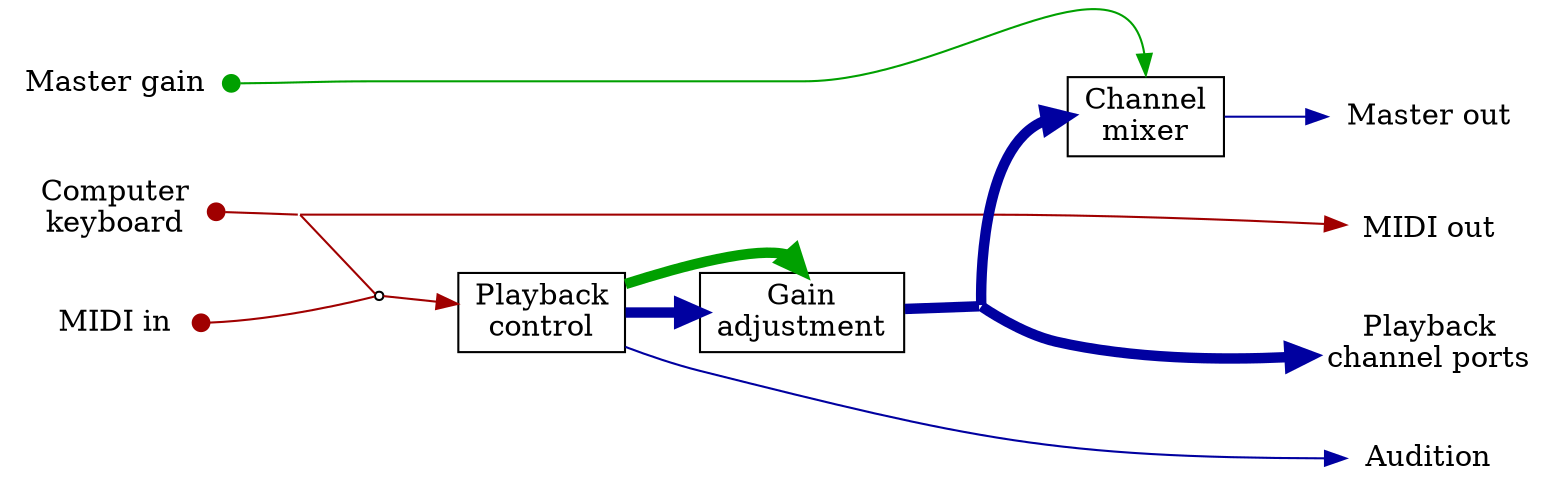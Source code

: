 digraph "signalflow"
	{
	rankdir="LR"
	node[shape="box"];
	edge[color="#a00000"]
	"Computer\nkeyboard"[shape=none]
	"Computer\nkeyboard"->junction_2[arrowhead=none,arrowtail=dot,dir=both]
	"junction_2"->"MIDI out"
	"junction_2"->"junction_0"[arrowhead=none]
	"MIDI in"->junction_0[style=invis]
	dummy_0->"MIDI out"[style=invis]
	"MIDI out":w[shape=none]
	"MIDI in":e->junction_0[arrowhead=none,arrowtail=dot,dir=both]
	"MIDI in"[shape=none]
	"junction_0"->"Playback\ncontrol"
	"Playback\ncontrol"->"Gain\nadjustment":w[penwidth = 5,color="#0000a0"]
	"Audition"[shape=none]
	"Playback\ncontrol"->"Audition":w[color="#0000a0"]
	"Playback\ncontrol"->"Gain\nadjustment":n[penwidth = 5,color="#00a000"]
	"Gain\nadjustment"->"junction_1"[penwidth = 5,color="#0000a0",arrowhead=none]
	"junction_1"->"Channel\nmixer":w[penwidth = 5,color="#0000a0"]
	"junction_1"->"Playback\nchannel ports"[penwidth = 5,color="#0000a0"]
	"junction_1"->dummy_0[style=invis]
	dummy_0->"Playback\nchannel ports"[style=invis]
	dummy_0->"Audition"[style=invis]
	dummy_0[style=invis,width=0.0,height=0.0]
	"Master gain":e->"Channel\nmixer":n[color="#00a000",arrowtail=dot,dir=both]
	"Master out"[shape=none]
	"junction_1"[style=invis,label="",fixedsize=true,width=0,height=0]
	"junction_2"[style=invis,label="",fixedsize=true,width=0,height=0]
	"junction_0"[shape=oval,label="",fixedsize=true,width=0.05,height=0.05]
	"Playback\nchannel ports"[shape=none]
	"Channel\nmixer"->"Master out":w[color="#0000a0"]
	"Master gain"[shape=none]
	"Master gain":e->junction_2[style=invis]
	"MIDI in":e->junction_2[style=invis]
	}
